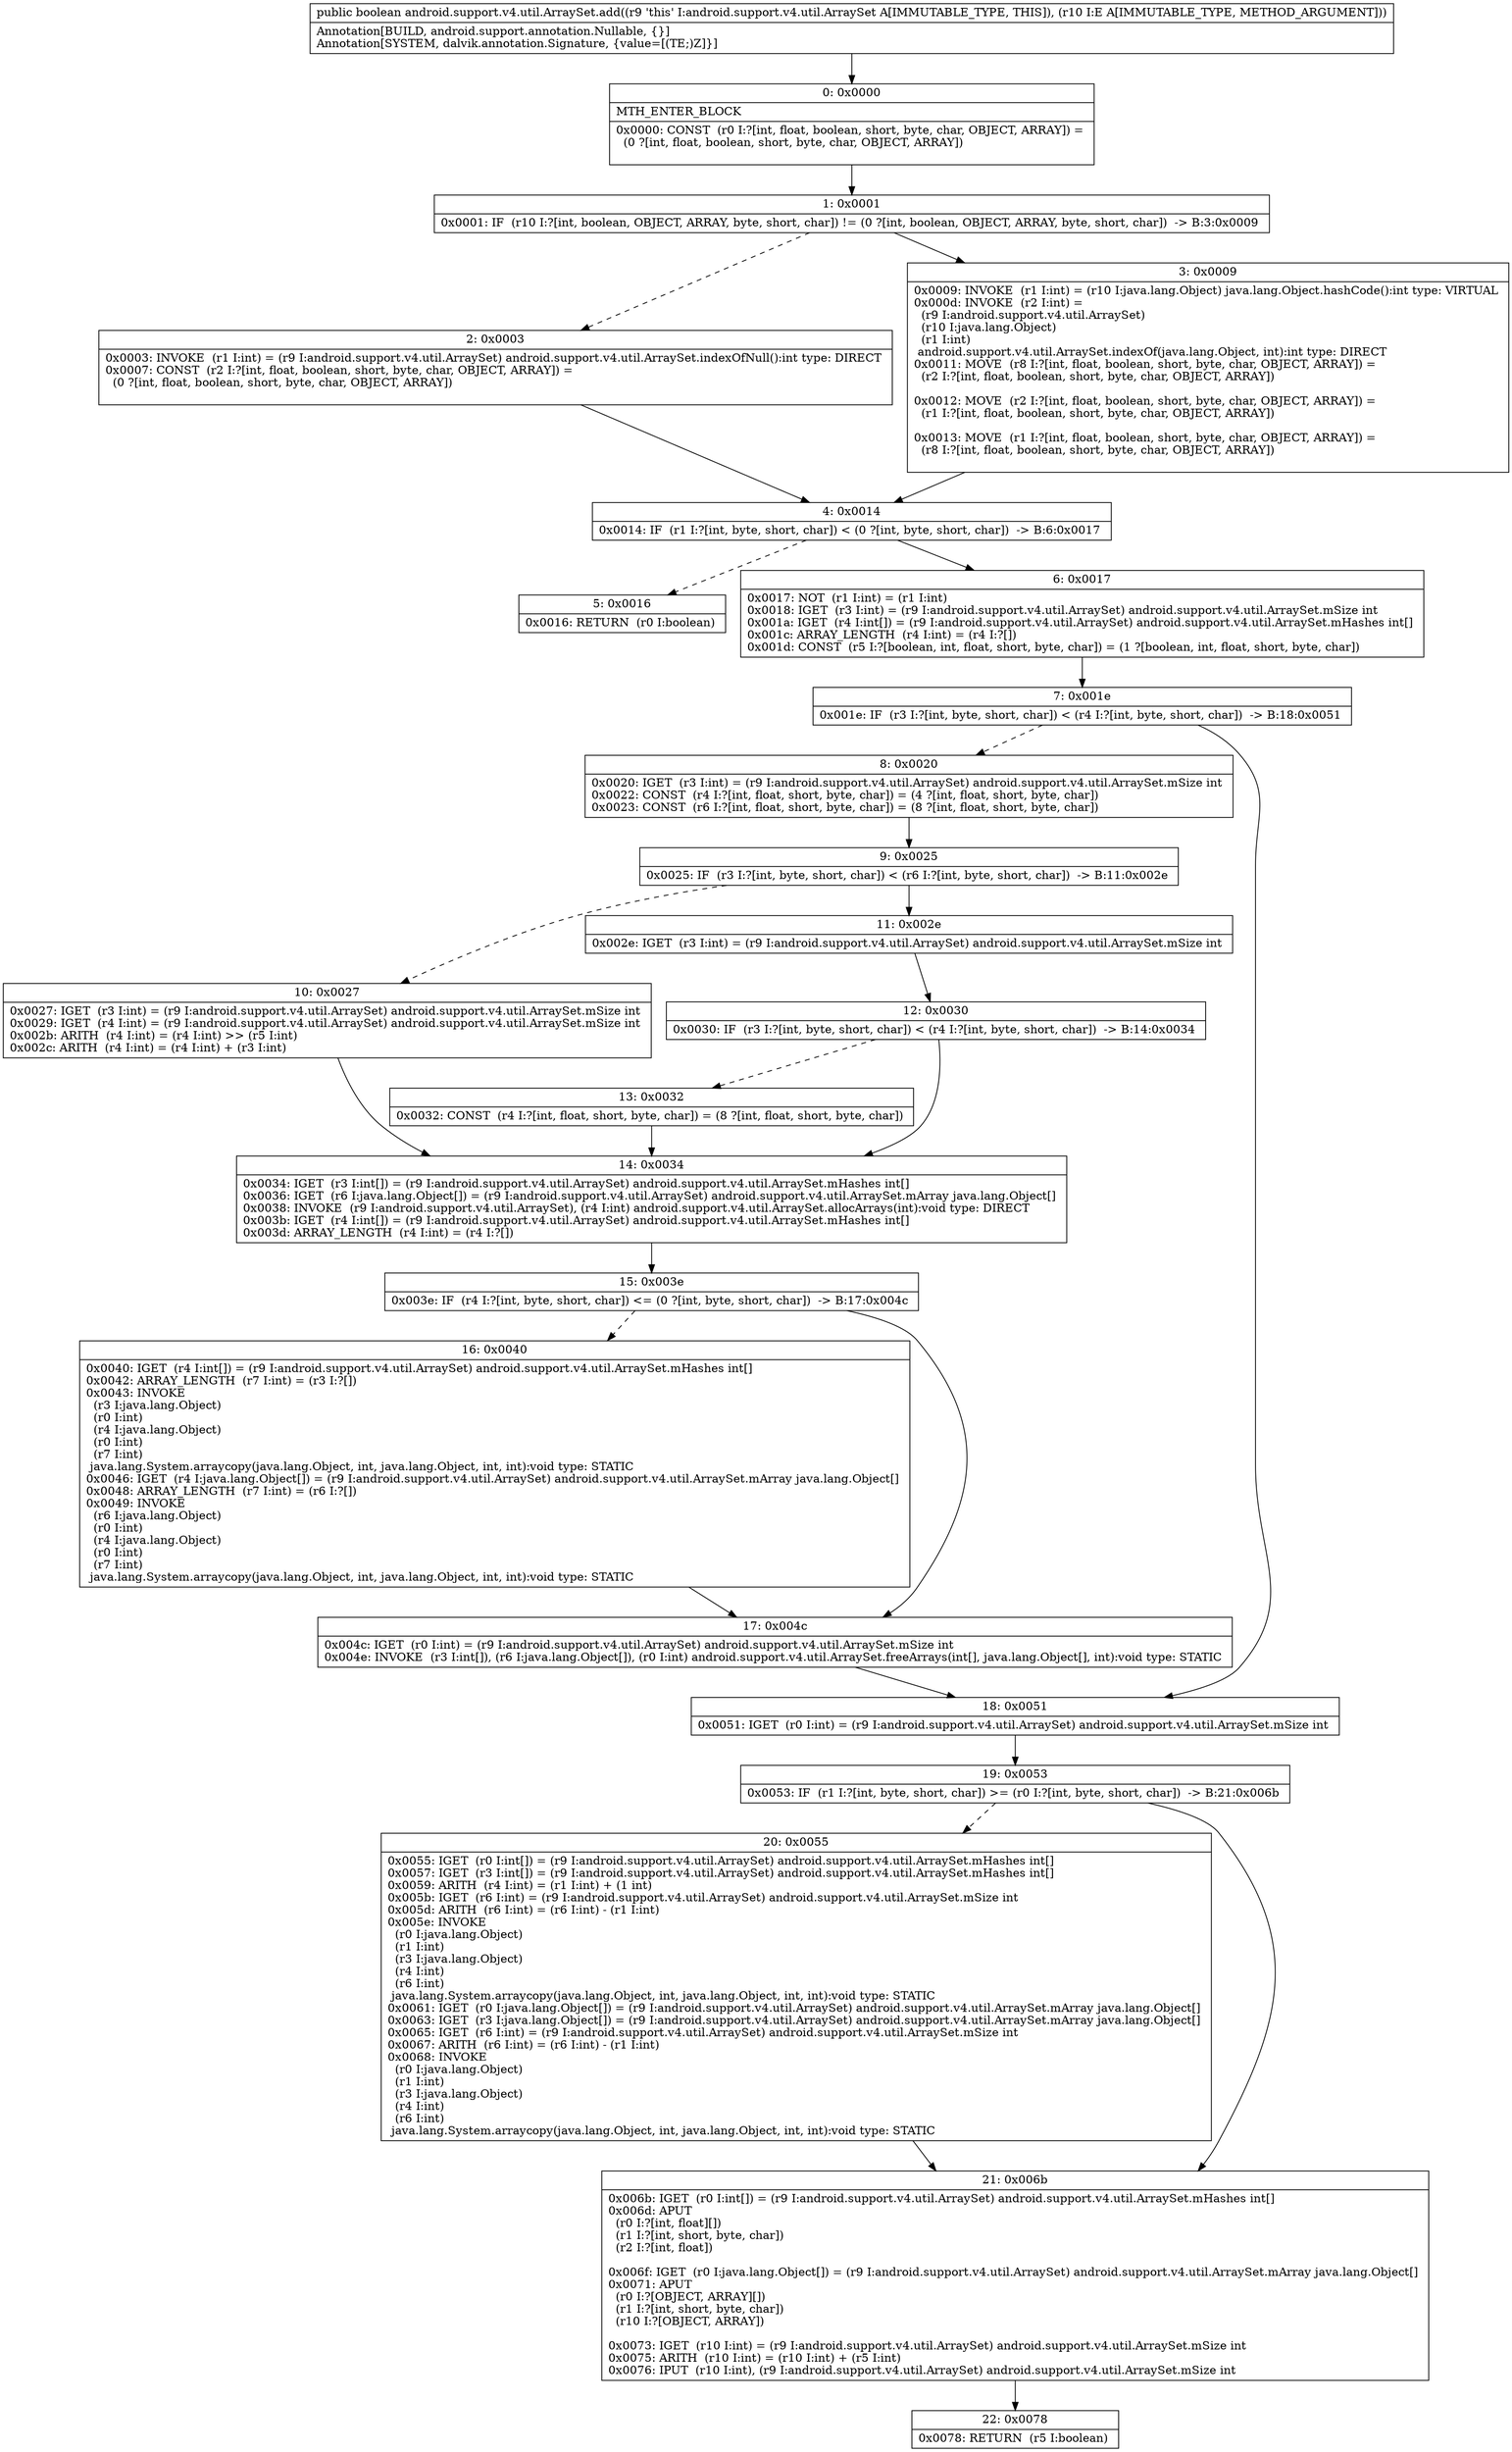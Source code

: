 digraph "CFG forandroid.support.v4.util.ArraySet.add(Ljava\/lang\/Object;)Z" {
Node_0 [shape=record,label="{0\:\ 0x0000|MTH_ENTER_BLOCK\l|0x0000: CONST  (r0 I:?[int, float, boolean, short, byte, char, OBJECT, ARRAY]) = \l  (0 ?[int, float, boolean, short, byte, char, OBJECT, ARRAY])\l \l}"];
Node_1 [shape=record,label="{1\:\ 0x0001|0x0001: IF  (r10 I:?[int, boolean, OBJECT, ARRAY, byte, short, char]) != (0 ?[int, boolean, OBJECT, ARRAY, byte, short, char])  \-\> B:3:0x0009 \l}"];
Node_2 [shape=record,label="{2\:\ 0x0003|0x0003: INVOKE  (r1 I:int) = (r9 I:android.support.v4.util.ArraySet) android.support.v4.util.ArraySet.indexOfNull():int type: DIRECT \l0x0007: CONST  (r2 I:?[int, float, boolean, short, byte, char, OBJECT, ARRAY]) = \l  (0 ?[int, float, boolean, short, byte, char, OBJECT, ARRAY])\l \l}"];
Node_3 [shape=record,label="{3\:\ 0x0009|0x0009: INVOKE  (r1 I:int) = (r10 I:java.lang.Object) java.lang.Object.hashCode():int type: VIRTUAL \l0x000d: INVOKE  (r2 I:int) = \l  (r9 I:android.support.v4.util.ArraySet)\l  (r10 I:java.lang.Object)\l  (r1 I:int)\l android.support.v4.util.ArraySet.indexOf(java.lang.Object, int):int type: DIRECT \l0x0011: MOVE  (r8 I:?[int, float, boolean, short, byte, char, OBJECT, ARRAY]) = \l  (r2 I:?[int, float, boolean, short, byte, char, OBJECT, ARRAY])\l \l0x0012: MOVE  (r2 I:?[int, float, boolean, short, byte, char, OBJECT, ARRAY]) = \l  (r1 I:?[int, float, boolean, short, byte, char, OBJECT, ARRAY])\l \l0x0013: MOVE  (r1 I:?[int, float, boolean, short, byte, char, OBJECT, ARRAY]) = \l  (r8 I:?[int, float, boolean, short, byte, char, OBJECT, ARRAY])\l \l}"];
Node_4 [shape=record,label="{4\:\ 0x0014|0x0014: IF  (r1 I:?[int, byte, short, char]) \< (0 ?[int, byte, short, char])  \-\> B:6:0x0017 \l}"];
Node_5 [shape=record,label="{5\:\ 0x0016|0x0016: RETURN  (r0 I:boolean) \l}"];
Node_6 [shape=record,label="{6\:\ 0x0017|0x0017: NOT  (r1 I:int) = (r1 I:int) \l0x0018: IGET  (r3 I:int) = (r9 I:android.support.v4.util.ArraySet) android.support.v4.util.ArraySet.mSize int \l0x001a: IGET  (r4 I:int[]) = (r9 I:android.support.v4.util.ArraySet) android.support.v4.util.ArraySet.mHashes int[] \l0x001c: ARRAY_LENGTH  (r4 I:int) = (r4 I:?[]) \l0x001d: CONST  (r5 I:?[boolean, int, float, short, byte, char]) = (1 ?[boolean, int, float, short, byte, char]) \l}"];
Node_7 [shape=record,label="{7\:\ 0x001e|0x001e: IF  (r3 I:?[int, byte, short, char]) \< (r4 I:?[int, byte, short, char])  \-\> B:18:0x0051 \l}"];
Node_8 [shape=record,label="{8\:\ 0x0020|0x0020: IGET  (r3 I:int) = (r9 I:android.support.v4.util.ArraySet) android.support.v4.util.ArraySet.mSize int \l0x0022: CONST  (r4 I:?[int, float, short, byte, char]) = (4 ?[int, float, short, byte, char]) \l0x0023: CONST  (r6 I:?[int, float, short, byte, char]) = (8 ?[int, float, short, byte, char]) \l}"];
Node_9 [shape=record,label="{9\:\ 0x0025|0x0025: IF  (r3 I:?[int, byte, short, char]) \< (r6 I:?[int, byte, short, char])  \-\> B:11:0x002e \l}"];
Node_10 [shape=record,label="{10\:\ 0x0027|0x0027: IGET  (r3 I:int) = (r9 I:android.support.v4.util.ArraySet) android.support.v4.util.ArraySet.mSize int \l0x0029: IGET  (r4 I:int) = (r9 I:android.support.v4.util.ArraySet) android.support.v4.util.ArraySet.mSize int \l0x002b: ARITH  (r4 I:int) = (r4 I:int) \>\> (r5 I:int) \l0x002c: ARITH  (r4 I:int) = (r4 I:int) + (r3 I:int) \l}"];
Node_11 [shape=record,label="{11\:\ 0x002e|0x002e: IGET  (r3 I:int) = (r9 I:android.support.v4.util.ArraySet) android.support.v4.util.ArraySet.mSize int \l}"];
Node_12 [shape=record,label="{12\:\ 0x0030|0x0030: IF  (r3 I:?[int, byte, short, char]) \< (r4 I:?[int, byte, short, char])  \-\> B:14:0x0034 \l}"];
Node_13 [shape=record,label="{13\:\ 0x0032|0x0032: CONST  (r4 I:?[int, float, short, byte, char]) = (8 ?[int, float, short, byte, char]) \l}"];
Node_14 [shape=record,label="{14\:\ 0x0034|0x0034: IGET  (r3 I:int[]) = (r9 I:android.support.v4.util.ArraySet) android.support.v4.util.ArraySet.mHashes int[] \l0x0036: IGET  (r6 I:java.lang.Object[]) = (r9 I:android.support.v4.util.ArraySet) android.support.v4.util.ArraySet.mArray java.lang.Object[] \l0x0038: INVOKE  (r9 I:android.support.v4.util.ArraySet), (r4 I:int) android.support.v4.util.ArraySet.allocArrays(int):void type: DIRECT \l0x003b: IGET  (r4 I:int[]) = (r9 I:android.support.v4.util.ArraySet) android.support.v4.util.ArraySet.mHashes int[] \l0x003d: ARRAY_LENGTH  (r4 I:int) = (r4 I:?[]) \l}"];
Node_15 [shape=record,label="{15\:\ 0x003e|0x003e: IF  (r4 I:?[int, byte, short, char]) \<= (0 ?[int, byte, short, char])  \-\> B:17:0x004c \l}"];
Node_16 [shape=record,label="{16\:\ 0x0040|0x0040: IGET  (r4 I:int[]) = (r9 I:android.support.v4.util.ArraySet) android.support.v4.util.ArraySet.mHashes int[] \l0x0042: ARRAY_LENGTH  (r7 I:int) = (r3 I:?[]) \l0x0043: INVOKE  \l  (r3 I:java.lang.Object)\l  (r0 I:int)\l  (r4 I:java.lang.Object)\l  (r0 I:int)\l  (r7 I:int)\l java.lang.System.arraycopy(java.lang.Object, int, java.lang.Object, int, int):void type: STATIC \l0x0046: IGET  (r4 I:java.lang.Object[]) = (r9 I:android.support.v4.util.ArraySet) android.support.v4.util.ArraySet.mArray java.lang.Object[] \l0x0048: ARRAY_LENGTH  (r7 I:int) = (r6 I:?[]) \l0x0049: INVOKE  \l  (r6 I:java.lang.Object)\l  (r0 I:int)\l  (r4 I:java.lang.Object)\l  (r0 I:int)\l  (r7 I:int)\l java.lang.System.arraycopy(java.lang.Object, int, java.lang.Object, int, int):void type: STATIC \l}"];
Node_17 [shape=record,label="{17\:\ 0x004c|0x004c: IGET  (r0 I:int) = (r9 I:android.support.v4.util.ArraySet) android.support.v4.util.ArraySet.mSize int \l0x004e: INVOKE  (r3 I:int[]), (r6 I:java.lang.Object[]), (r0 I:int) android.support.v4.util.ArraySet.freeArrays(int[], java.lang.Object[], int):void type: STATIC \l}"];
Node_18 [shape=record,label="{18\:\ 0x0051|0x0051: IGET  (r0 I:int) = (r9 I:android.support.v4.util.ArraySet) android.support.v4.util.ArraySet.mSize int \l}"];
Node_19 [shape=record,label="{19\:\ 0x0053|0x0053: IF  (r1 I:?[int, byte, short, char]) \>= (r0 I:?[int, byte, short, char])  \-\> B:21:0x006b \l}"];
Node_20 [shape=record,label="{20\:\ 0x0055|0x0055: IGET  (r0 I:int[]) = (r9 I:android.support.v4.util.ArraySet) android.support.v4.util.ArraySet.mHashes int[] \l0x0057: IGET  (r3 I:int[]) = (r9 I:android.support.v4.util.ArraySet) android.support.v4.util.ArraySet.mHashes int[] \l0x0059: ARITH  (r4 I:int) = (r1 I:int) + (1 int) \l0x005b: IGET  (r6 I:int) = (r9 I:android.support.v4.util.ArraySet) android.support.v4.util.ArraySet.mSize int \l0x005d: ARITH  (r6 I:int) = (r6 I:int) \- (r1 I:int) \l0x005e: INVOKE  \l  (r0 I:java.lang.Object)\l  (r1 I:int)\l  (r3 I:java.lang.Object)\l  (r4 I:int)\l  (r6 I:int)\l java.lang.System.arraycopy(java.lang.Object, int, java.lang.Object, int, int):void type: STATIC \l0x0061: IGET  (r0 I:java.lang.Object[]) = (r9 I:android.support.v4.util.ArraySet) android.support.v4.util.ArraySet.mArray java.lang.Object[] \l0x0063: IGET  (r3 I:java.lang.Object[]) = (r9 I:android.support.v4.util.ArraySet) android.support.v4.util.ArraySet.mArray java.lang.Object[] \l0x0065: IGET  (r6 I:int) = (r9 I:android.support.v4.util.ArraySet) android.support.v4.util.ArraySet.mSize int \l0x0067: ARITH  (r6 I:int) = (r6 I:int) \- (r1 I:int) \l0x0068: INVOKE  \l  (r0 I:java.lang.Object)\l  (r1 I:int)\l  (r3 I:java.lang.Object)\l  (r4 I:int)\l  (r6 I:int)\l java.lang.System.arraycopy(java.lang.Object, int, java.lang.Object, int, int):void type: STATIC \l}"];
Node_21 [shape=record,label="{21\:\ 0x006b|0x006b: IGET  (r0 I:int[]) = (r9 I:android.support.v4.util.ArraySet) android.support.v4.util.ArraySet.mHashes int[] \l0x006d: APUT  \l  (r0 I:?[int, float][])\l  (r1 I:?[int, short, byte, char])\l  (r2 I:?[int, float])\l \l0x006f: IGET  (r0 I:java.lang.Object[]) = (r9 I:android.support.v4.util.ArraySet) android.support.v4.util.ArraySet.mArray java.lang.Object[] \l0x0071: APUT  \l  (r0 I:?[OBJECT, ARRAY][])\l  (r1 I:?[int, short, byte, char])\l  (r10 I:?[OBJECT, ARRAY])\l \l0x0073: IGET  (r10 I:int) = (r9 I:android.support.v4.util.ArraySet) android.support.v4.util.ArraySet.mSize int \l0x0075: ARITH  (r10 I:int) = (r10 I:int) + (r5 I:int) \l0x0076: IPUT  (r10 I:int), (r9 I:android.support.v4.util.ArraySet) android.support.v4.util.ArraySet.mSize int \l}"];
Node_22 [shape=record,label="{22\:\ 0x0078|0x0078: RETURN  (r5 I:boolean) \l}"];
MethodNode[shape=record,label="{public boolean android.support.v4.util.ArraySet.add((r9 'this' I:android.support.v4.util.ArraySet A[IMMUTABLE_TYPE, THIS]), (r10 I:E A[IMMUTABLE_TYPE, METHOD_ARGUMENT]))  | Annotation[BUILD, android.support.annotation.Nullable, \{\}]\lAnnotation[SYSTEM, dalvik.annotation.Signature, \{value=[(TE;)Z]\}]\l}"];
MethodNode -> Node_0;
Node_0 -> Node_1;
Node_1 -> Node_2[style=dashed];
Node_1 -> Node_3;
Node_2 -> Node_4;
Node_3 -> Node_4;
Node_4 -> Node_5[style=dashed];
Node_4 -> Node_6;
Node_6 -> Node_7;
Node_7 -> Node_8[style=dashed];
Node_7 -> Node_18;
Node_8 -> Node_9;
Node_9 -> Node_10[style=dashed];
Node_9 -> Node_11;
Node_10 -> Node_14;
Node_11 -> Node_12;
Node_12 -> Node_13[style=dashed];
Node_12 -> Node_14;
Node_13 -> Node_14;
Node_14 -> Node_15;
Node_15 -> Node_16[style=dashed];
Node_15 -> Node_17;
Node_16 -> Node_17;
Node_17 -> Node_18;
Node_18 -> Node_19;
Node_19 -> Node_20[style=dashed];
Node_19 -> Node_21;
Node_20 -> Node_21;
Node_21 -> Node_22;
}


